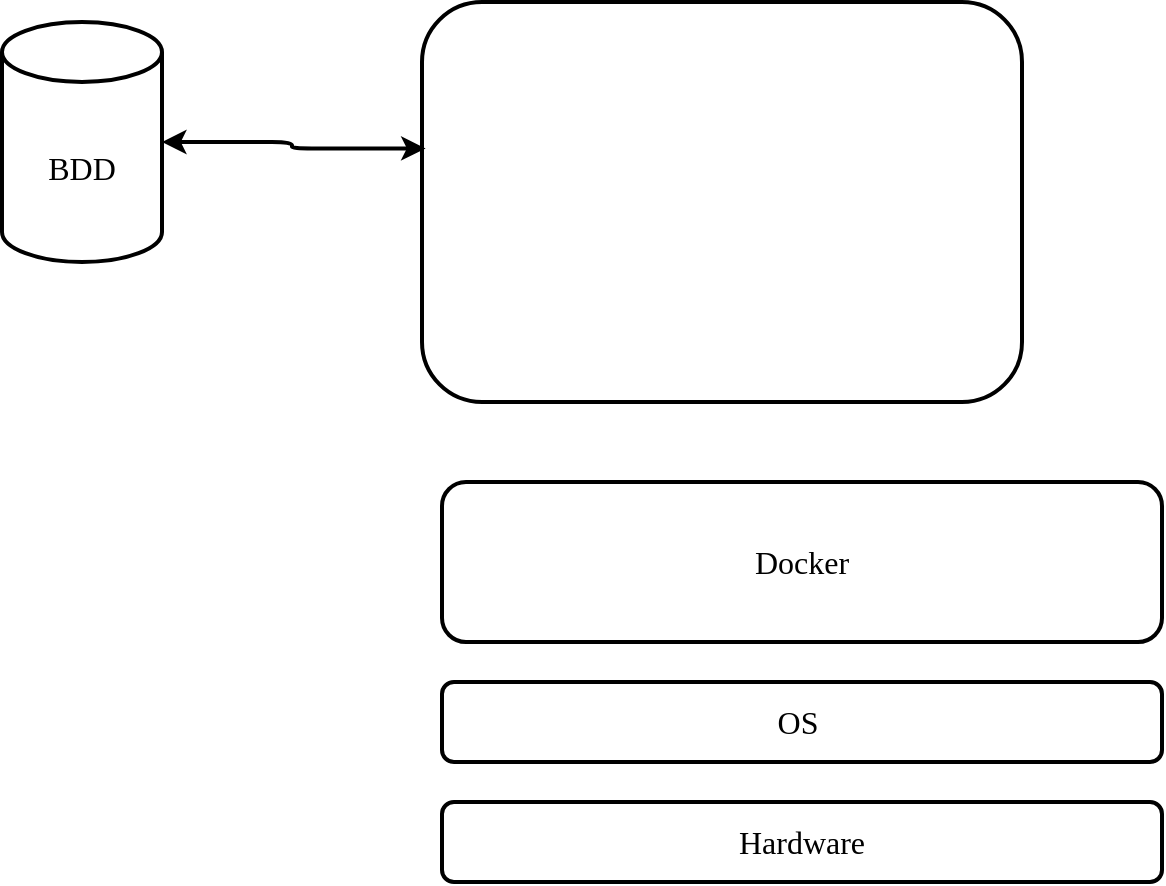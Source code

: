 <mxfile version="26.0.10">
  <diagram name="Page-1" id="LwtyrS3WK_ljkUNi1cgM">
    <mxGraphModel dx="1019" dy="746" grid="1" gridSize="10" guides="1" tooltips="1" connect="1" arrows="1" fold="1" page="0" pageScale="1" pageWidth="827" pageHeight="1169" background="none" math="0" shadow="0">
      <root>
        <mxCell id="0" />
        <mxCell id="1" parent="0" />
        <mxCell id="aOAeQF0Wjegpi84AHOQ5-3" value="&lt;font data-font-src=&quot;https://fonts.googleapis.com/css?family=%3Cstyle%3E+%40import+url(&#39;https%3A%2F%2Ffonts.googleapis.com%2Fcss2%3Ffamily%3DSour%2BGummy%3Aital%2Cwght%400%2C100..900%3B1%2C100..900%26display%3Dswap&#39;)%3B+%3C%2Fstyle%3E&quot;&gt;BDD&lt;/font&gt;" style="shape=cylinder3;whiteSpace=wrap;html=1;boundedLbl=1;backgroundOutline=1;size=15;fontFamily=Sour Gummy;1,100..900&amp;display=swap&#39;); &lt;/style&gt;;fontSize=16;fontColor=default;labelBackgroundColor=default;strokeWidth=2;snapToPoint=1;fontSource=https%3A%2F%2Ffonts.googleapis.com%2Fcss2%3Ffamily%3DSour%2BGummy%3Aital%2Cwght%400%2C100..900%3B1%2C100..900%26display%3Dswap;" parent="1" vertex="1">
          <mxGeometry x="780" y="170" width="80" height="120" as="geometry" />
        </mxCell>
        <mxCell id="VkoZAYC8j9W9dHgbqX4g-2" value="OS&amp;nbsp; " style="rounded=1;strokeColor=default;strokeWidth=2;align=center;verticalAlign=middle;spacing=2;fontFamily=Sour Gummy;fontSize=16;fontColor=default;fontStyle=0;fillColor=default;html=1;whiteSpace=wrap;labelBorderColor=none;gradientColor=none;fontSource=https%3A%2F%2Ffonts.googleapis.com%2Fcss2%3Ffamily%3DSour%2BGummy%3Aital%2Cwght%400%2C100..900%3B1%2C100..900%26display%3Dswap;" parent="1" vertex="1">
          <mxGeometry x="1000" y="500" width="360" height="40" as="geometry" />
        </mxCell>
        <mxCell id="VkoZAYC8j9W9dHgbqX4g-3" value="Hardware" style="rounded=1;strokeColor=default;strokeWidth=2;align=center;verticalAlign=middle;spacing=2;fontFamily=Sour Gummy;fontSize=16;fontColor=default;fontStyle=0;fillColor=default;html=1;whiteSpace=wrap;labelBorderColor=none;gradientColor=none;fontSource=https%3A%2F%2Ffonts.googleapis.com%2Fcss2%3Ffamily%3DSour%2BGummy%3Aital%2Cwght%400%2C100..900%3B1%2C100..900%26display%3Dswap;" parent="1" vertex="1">
          <mxGeometry x="1000" y="560" width="360" height="40" as="geometry" />
        </mxCell>
        <mxCell id="VkoZAYC8j9W9dHgbqX4g-4" value="Docker" style="rounded=1;strokeColor=default;strokeWidth=2;align=center;verticalAlign=middle;spacing=2;fontFamily=Sour Gummy;fontSize=16;fontColor=default;fontStyle=0;fillColor=default;html=1;whiteSpace=wrap;labelBorderColor=none;gradientColor=none;fontSource=https%3A%2F%2Ffonts.googleapis.com%2Fcss2%3Ffamily%3DSour%2BGummy%3Aital%2Cwght%400%2C100..900%3B1%2C100..900%26display%3Dswap;" parent="1" vertex="1">
          <mxGeometry x="1000" y="400" width="360" height="80" as="geometry" />
        </mxCell>
        <mxCell id="VkoZAYC8j9W9dHgbqX4g-5" value="" style="shape=image;verticalLabelPosition=bottom;labelBackgroundColor=default;verticalAlign=top;aspect=fixed;imageAspect=0;image=https://wiki.ghr36cloud.com/docker.png;" parent="1" vertex="1">
          <mxGeometry x="1250" y="411.04" width="70" height="57.93" as="geometry" />
        </mxCell>
        <mxCell id="VkoZAYC8j9W9dHgbqX4g-9" value="" style="rounded=1;whiteSpace=wrap;html=1;strokeColor=default;strokeWidth=2;align=center;verticalAlign=middle;spacing=2;fontFamily=Sour Gummy;fontSize=16;fontColor=default;fontStyle=0;labelBorderColor=none;fillColor=default;gradientColor=none;fontSource=https%3A%2F%2Ffonts.googleapis.com%2Fcss2%3Ffamily%3DSour%2BGummy%3Aital%2Cwght%400%2C100..900%3B1%2C100..900%26display%3Dswap;" parent="1" vertex="1">
          <mxGeometry x="990" y="160" width="300" height="200" as="geometry" />
        </mxCell>
        <mxCell id="VkoZAYC8j9W9dHgbqX4g-11" style="edgeStyle=orthogonalEdgeStyle;shape=connector;curved=0;rounded=1;jumpStyle=gap;jumpSize=10;orthogonalLoop=1;jettySize=auto;html=1;exitX=1;exitY=0.5;exitDx=0;exitDy=0;exitPerimeter=0;entryX=0.006;entryY=0.366;entryDx=0;entryDy=0;entryPerimeter=0;shadow=0;strokeColor=default;strokeWidth=2;align=center;verticalAlign=middle;fontFamily=Lucida Console;fontSize=16;fontColor=default;fontStyle=0;labelBorderColor=none;labelBackgroundColor=default;endArrow=classic;flowAnimation=0;startArrow=classic;startFill=1;" parent="1" source="aOAeQF0Wjegpi84AHOQ5-3" target="VkoZAYC8j9W9dHgbqX4g-9" edge="1">
          <mxGeometry relative="1" as="geometry" />
        </mxCell>
      </root>
    </mxGraphModel>
  </diagram>
</mxfile>
